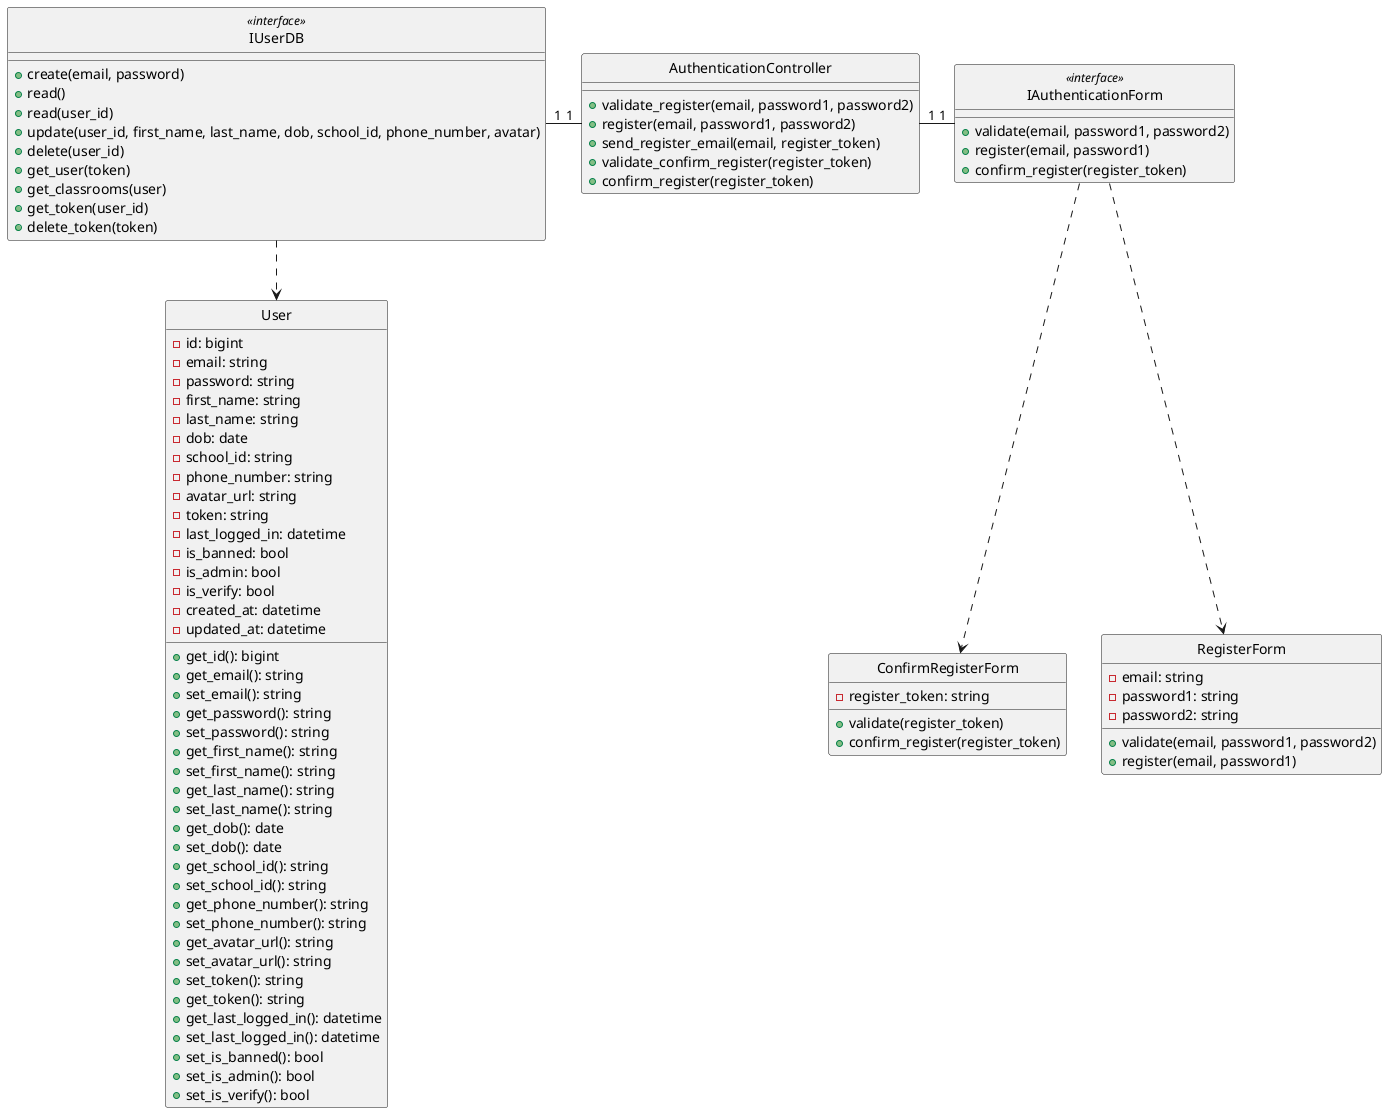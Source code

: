 @startuml createClass

class User {
    - id: bigint
    - email: string
    - password: string
    - first_name: string
    - last_name: string
    - dob: date
    - school_id: string
    - phone_number: string
    - avatar_url: string
    - token: string
    - last_logged_in: datetime
    - is_banned: bool
    - is_admin: bool
    - is_verify: bool
    - created_at: datetime
    - updated_at: datetime

    + get_id(): bigint
    + get_email(): string
    + set_email(): string
    + get_password(): string
    + set_password(): string
    + get_first_name(): string
    + set_first_name(): string
    + get_last_name(): string
    + set_last_name(): string
    + get_dob(): date
    + set_dob(): date
    + get_school_id(): string
    + set_school_id(): string
    + get_phone_number(): string
    + set_phone_number(): string
    + get_avatar_url(): string
    + set_avatar_url(): string
    + set_token(): string
    + get_token(): string
    + get_last_logged_in(): datetime
    + set_last_logged_in(): datetime
    + set_is_banned(): bool
    + set_is_admin(): bool
    + set_is_verify(): bool
}

class IUserDB <<interface>> {
    + create(email, password)
    + read()
    + read(user_id)
    + update(user_id, first_name, last_name, dob, school_id, phone_number, avatar)
    + delete(user_id)
    + get_user(token)
    + get_classrooms(user)
    + get_token(user_id)
    + delete_token(token)
}

class RegisterForm {
    - email: string
    - password1: string
    - password2: string

    + validate(email, password1, password2)
    + register(email, password1)
}

class ConfirmRegisterForm {
    - register_token: string

    + validate(register_token)
    + confirm_register(register_token)
}

class IAuthenticationForm <<interface>> {
    + validate(email, password1, password2)
    + register(email, password1)
    + confirm_register(register_token)
}

class AuthenticationController {
    + validate_register(email, password1, password2)
    + register(email, password1, password2)
    + send_register_email(email, register_token)
    + validate_confirm_register(register_token)
    + confirm_register(register_token)
}

hide User circle
hide IUserDB <<interface>> circle
hide RegisterForm circle
hide ConfirmRegisterForm circle
hide IAuthenticationForm <<interface>> circle
hide AuthenticationController circle

IUserDB -down.> User
IAuthenticationForm .down.> RegisterForm
IAuthenticationForm .down.> ConfirmRegisterForm
AuthenticationController "1"-left-"1" IUserDB
IAuthenticationForm "1"-left-"1" AuthenticationController

@enduml

